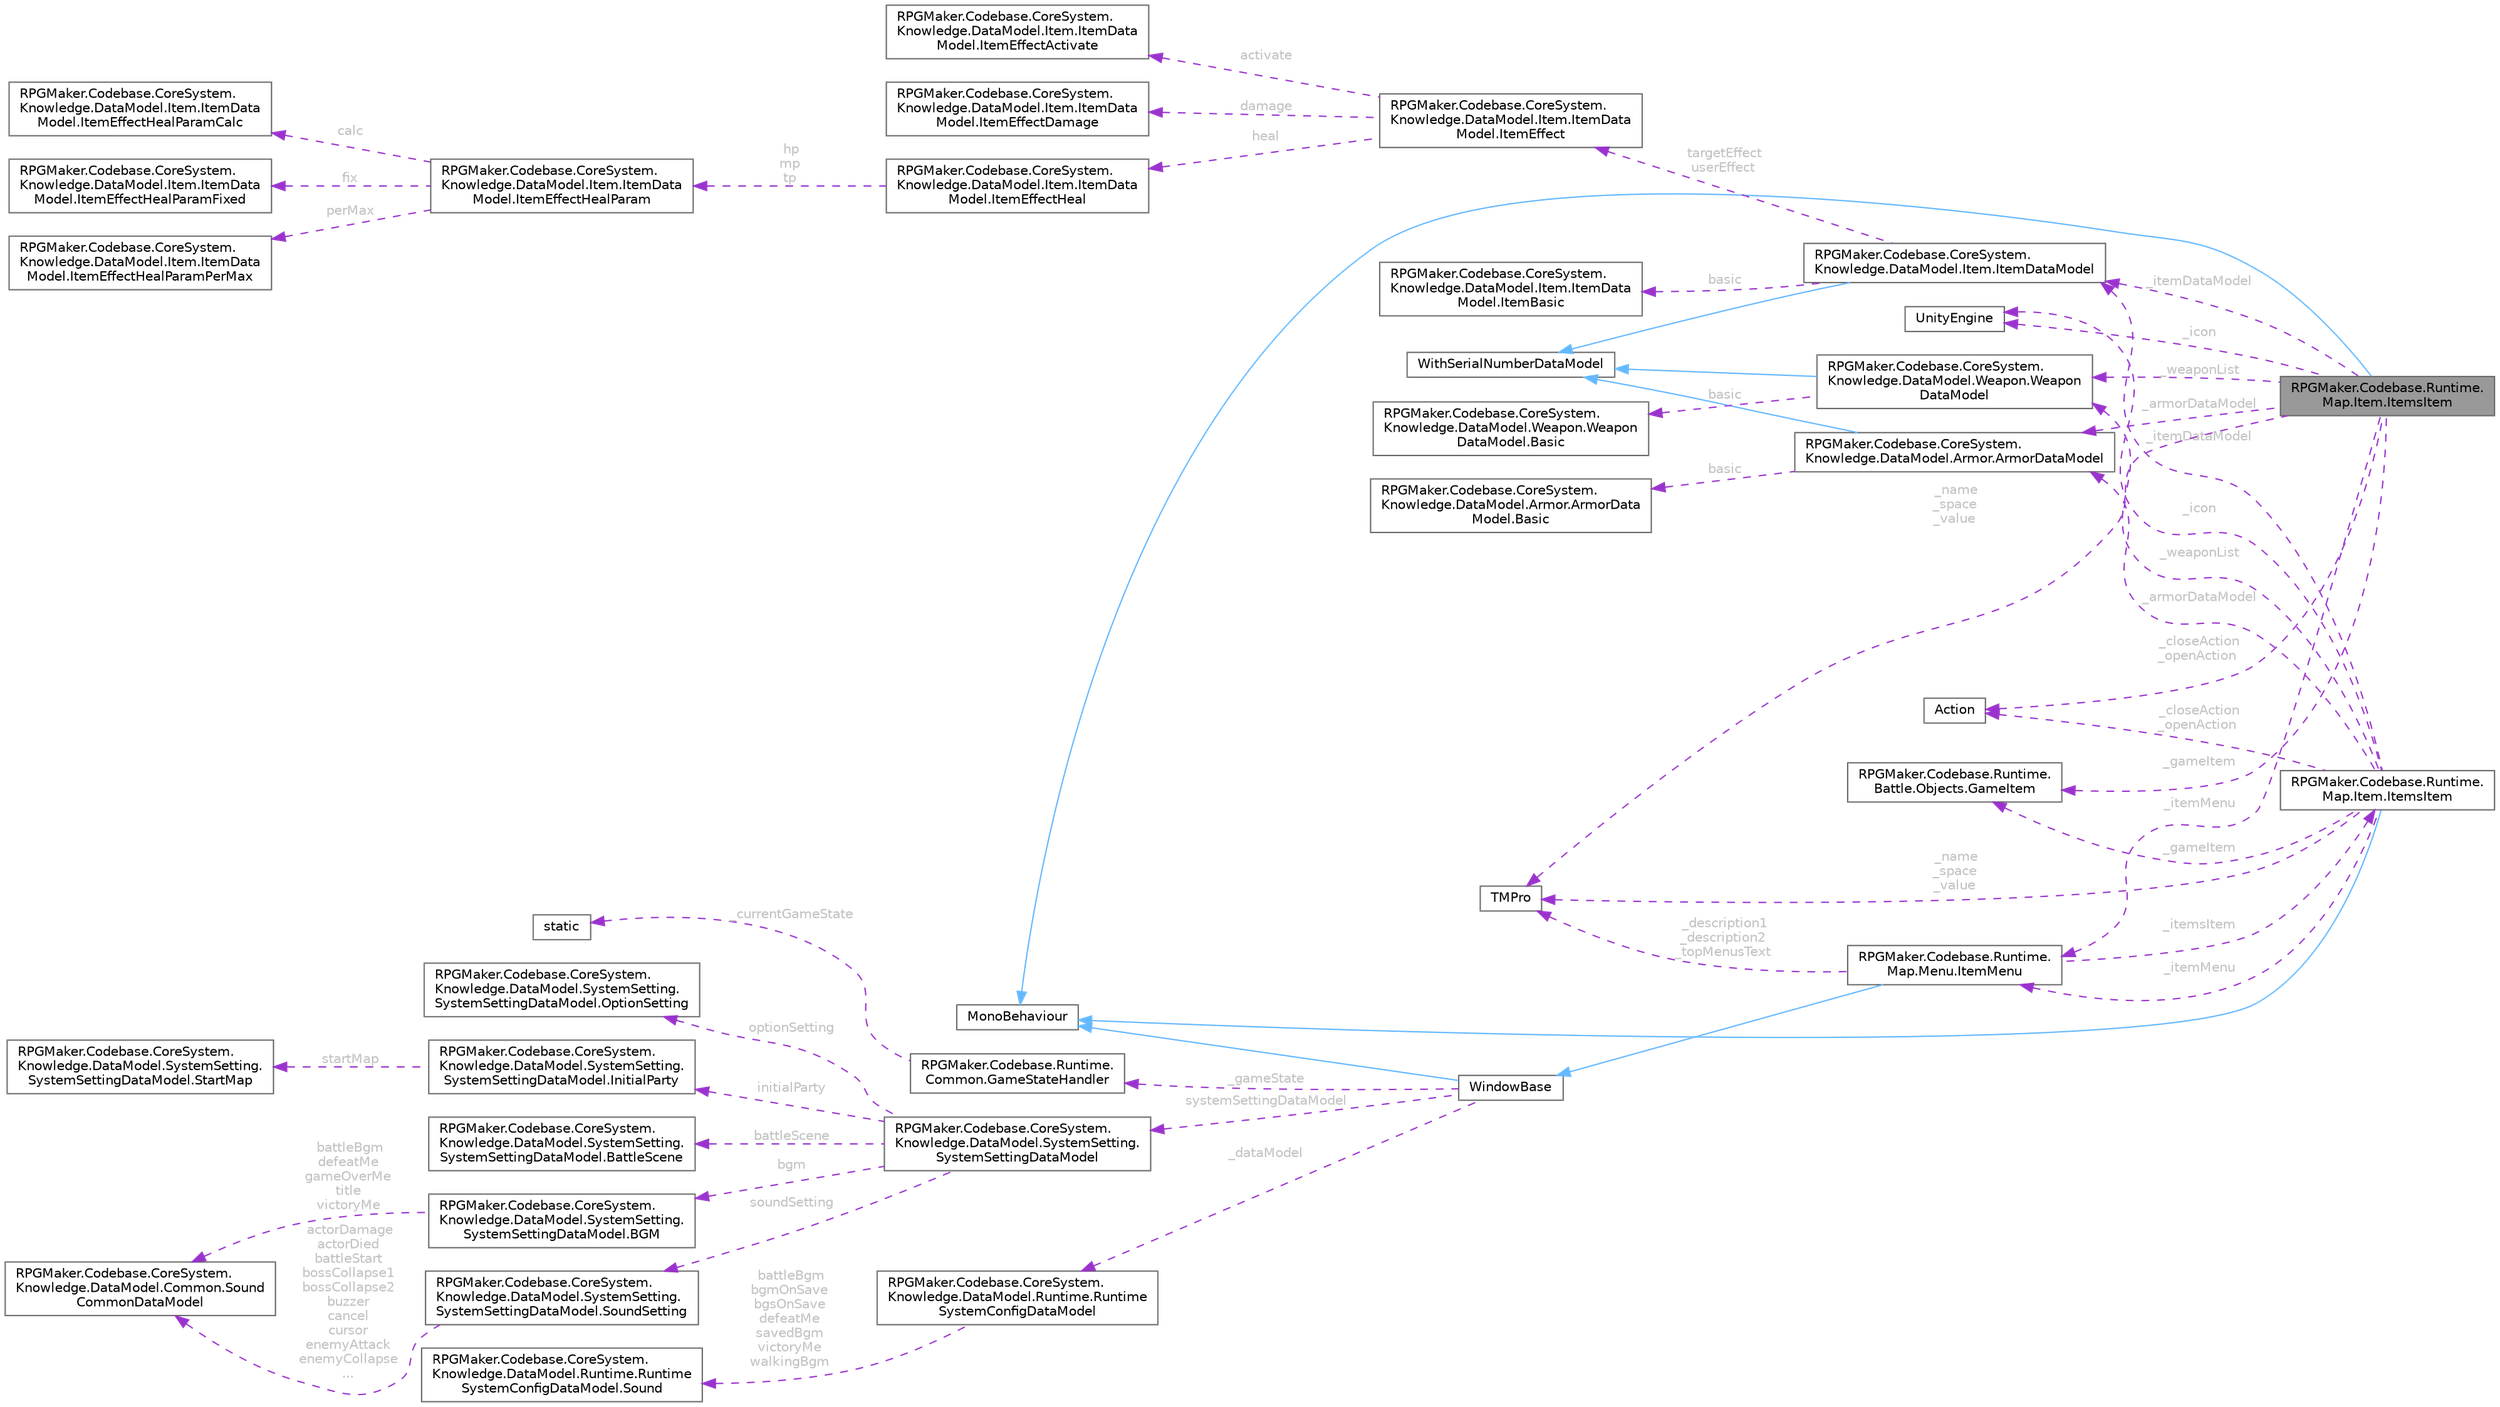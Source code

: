 digraph "RPGMaker.Codebase.Runtime.Map.Item.ItemsItem"
{
 // LATEX_PDF_SIZE
  bgcolor="transparent";
  edge [fontname=Helvetica,fontsize=10,labelfontname=Helvetica,labelfontsize=10];
  node [fontname=Helvetica,fontsize=10,shape=box,height=0.2,width=0.4];
  rankdir="LR";
  Node1 [id="Node000001",label="RPGMaker.Codebase.Runtime.\lMap.Item.ItemsItem",height=0.2,width=0.4,color="gray40", fillcolor="grey60", style="filled", fontcolor="black",tooltip="アイテムのアイテム"];
  Node2 -> Node1 [id="edge1_Node000001_Node000002",dir="back",color="steelblue1",style="solid",tooltip=" "];
  Node2 [id="Node000002",label="MonoBehaviour",height=0.2,width=0.4,color="gray40", fillcolor="white", style="filled",tooltip=" "];
  Node3 -> Node1 [id="edge2_Node000001_Node000003",dir="back",color="darkorchid3",style="dashed",tooltip=" ",label=" _armorDataModel",fontcolor="grey" ];
  Node3 [id="Node000003",label="RPGMaker.Codebase.CoreSystem.\lKnowledge.DataModel.Armor.ArmorDataModel",height=0.2,width=0.4,color="gray40", fillcolor="white", style="filled",URL="$dd/d35/class_r_p_g_maker_1_1_codebase_1_1_core_system_1_1_knowledge_1_1_data_model_1_1_armor_1_1_armor_data_model.html",tooltip="😁 防具データ・モデル"];
  Node4 -> Node3 [id="edge3_Node000003_Node000004",dir="back",color="steelblue1",style="solid",tooltip=" "];
  Node4 [id="Node000004",label="WithSerialNumberDataModel",height=0.2,width=0.4,color="gray40", fillcolor="white", style="filled",tooltip=" "];
  Node5 -> Node3 [id="edge4_Node000003_Node000005",dir="back",color="darkorchid3",style="dashed",tooltip=" ",label=" basic",fontcolor="grey" ];
  Node5 [id="Node000005",label="RPGMaker.Codebase.CoreSystem.\lKnowledge.DataModel.Armor.ArmorData\lModel.Basic",height=0.2,width=0.4,color="gray40", fillcolor="white", style="filled",URL="$d4/d6e/class_r_p_g_maker_1_1_codebase_1_1_core_system_1_1_knowledge_1_1_data_model_1_1_armor_1_1_armor_data_model_1_1_basic.html",tooltip="😁 基本"];
  Node6 -> Node1 [id="edge5_Node000001_Node000006",dir="back",color="darkorchid3",style="dashed",tooltip=" ",label=" _gameItem",fontcolor="grey" ];
  Node6 [id="Node000006",label="RPGMaker.Codebase.Runtime.\lBattle.Objects.GameItem",height=0.2,width=0.4,color="gray40", fillcolor="white", style="filled",URL="$df/d31/class_r_p_g_maker_1_1_codebase_1_1_runtime_1_1_battle_1_1_objects_1_1_game_item.html",tooltip="😁 アイテム全般とスキルをまとめて扱うクラス"];
  Node7 -> Node1 [id="edge6_Node000001_Node000007",dir="back",color="darkorchid3",style="dashed",tooltip=" ",label=" _icon",fontcolor="grey" ];
  Node7 [id="Node000007",label="UnityEngine",height=0.2,width=0.4,color="gray40", fillcolor="white", style="filled",tooltip=" "];
  Node8 -> Node1 [id="edge7_Node000001_Node000008",dir="back",color="darkorchid3",style="dashed",tooltip=" ",label=" _itemDataModel",fontcolor="grey" ];
  Node8 [id="Node000008",label="RPGMaker.Codebase.CoreSystem.\lKnowledge.DataModel.Item.ItemDataModel",height=0.2,width=0.4,color="gray40", fillcolor="white", style="filled",URL="$d7/d5c/class_r_p_g_maker_1_1_codebase_1_1_core_system_1_1_knowledge_1_1_data_model_1_1_item_1_1_item_data_model.html",tooltip="😁 アイテム・データ・モデル"];
  Node4 -> Node8 [id="edge8_Node000008_Node000004",dir="back",color="steelblue1",style="solid",tooltip=" "];
  Node9 -> Node8 [id="edge9_Node000008_Node000009",dir="back",color="darkorchid3",style="dashed",tooltip=" ",label=" basic",fontcolor="grey" ];
  Node9 [id="Node000009",label="RPGMaker.Codebase.CoreSystem.\lKnowledge.DataModel.Item.ItemData\lModel.ItemBasic",height=0.2,width=0.4,color="gray40", fillcolor="white", style="filled",URL="$de/dfa/class_r_p_g_maker_1_1_codebase_1_1_core_system_1_1_knowledge_1_1_data_model_1_1_item_1_1_item_data_model_1_1_item_basic.html",tooltip="😁 アイテム基本"];
  Node10 -> Node8 [id="edge10_Node000008_Node000010",dir="back",color="darkorchid3",style="dashed",tooltip=" ",label=" targetEffect\nuserEffect",fontcolor="grey" ];
  Node10 [id="Node000010",label="RPGMaker.Codebase.CoreSystem.\lKnowledge.DataModel.Item.ItemData\lModel.ItemEffect",height=0.2,width=0.4,color="gray40", fillcolor="white", style="filled",URL="$da/d6b/class_r_p_g_maker_1_1_codebase_1_1_core_system_1_1_knowledge_1_1_data_model_1_1_item_1_1_item_data_model_1_1_item_effect.html",tooltip="😁 アイテム効果"];
  Node11 -> Node10 [id="edge11_Node000010_Node000011",dir="back",color="darkorchid3",style="dashed",tooltip=" ",label=" activate",fontcolor="grey" ];
  Node11 [id="Node000011",label="RPGMaker.Codebase.CoreSystem.\lKnowledge.DataModel.Item.ItemData\lModel.ItemEffectActivate",height=0.2,width=0.4,color="gray40", fillcolor="white", style="filled",URL="$d5/d93/class_r_p_g_maker_1_1_codebase_1_1_core_system_1_1_knowledge_1_1_data_model_1_1_item_1_1_item_dad871374038246db29bebe07b733132dc.html",tooltip="😁 アイテム効果能動的"];
  Node12 -> Node10 [id="edge12_Node000010_Node000012",dir="back",color="darkorchid3",style="dashed",tooltip=" ",label=" damage",fontcolor="grey" ];
  Node12 [id="Node000012",label="RPGMaker.Codebase.CoreSystem.\lKnowledge.DataModel.Item.ItemData\lModel.ItemEffectDamage",height=0.2,width=0.4,color="gray40", fillcolor="white", style="filled",URL="$d8/d79/class_r_p_g_maker_1_1_codebase_1_1_core_system_1_1_knowledge_1_1_data_model_1_1_item_1_1_item_data_model_1_1_item_effect_damage.html",tooltip="😁 アイテム効果ダメージ"];
  Node13 -> Node10 [id="edge13_Node000010_Node000013",dir="back",color="darkorchid3",style="dashed",tooltip=" ",label=" heal",fontcolor="grey" ];
  Node13 [id="Node000013",label="RPGMaker.Codebase.CoreSystem.\lKnowledge.DataModel.Item.ItemData\lModel.ItemEffectHeal",height=0.2,width=0.4,color="gray40", fillcolor="white", style="filled",URL="$da/dd9/class_r_p_g_maker_1_1_codebase_1_1_core_system_1_1_knowledge_1_1_data_model_1_1_item_1_1_item_data_model_1_1_item_effect_heal.html",tooltip="😁 アイテム効果回復"];
  Node14 -> Node13 [id="edge14_Node000013_Node000014",dir="back",color="darkorchid3",style="dashed",tooltip=" ",label=" hp\nmp\ntp",fontcolor="grey" ];
  Node14 [id="Node000014",label="RPGMaker.Codebase.CoreSystem.\lKnowledge.DataModel.Item.ItemData\lModel.ItemEffectHealParam",height=0.2,width=0.4,color="gray40", fillcolor="white", style="filled",URL="$d5/d47/class_r_p_g_maker_1_1_codebase_1_1_core_system_1_1_knowledge_1_1_data_model_1_1_item_1_1_item_dacab2ede086ed47113d1625075c62bd47.html",tooltip="😁 アイテム効果回復引数"];
  Node15 -> Node14 [id="edge15_Node000014_Node000015",dir="back",color="darkorchid3",style="dashed",tooltip=" ",label=" calc",fontcolor="grey" ];
  Node15 [id="Node000015",label="RPGMaker.Codebase.CoreSystem.\lKnowledge.DataModel.Item.ItemData\lModel.ItemEffectHealParamCalc",height=0.2,width=0.4,color="gray40", fillcolor="white", style="filled",URL="$d7/d63/class_r_p_g_maker_1_1_codebase_1_1_core_system_1_1_knowledge_1_1_data_model_1_1_item_1_1_item_da5a0e23e3d4d4eb3e3ad1b12c7e163d14.html",tooltip="😁 アイテム効果回復引数計算"];
  Node16 -> Node14 [id="edge16_Node000014_Node000016",dir="back",color="darkorchid3",style="dashed",tooltip=" ",label=" fix",fontcolor="grey" ];
  Node16 [id="Node000016",label="RPGMaker.Codebase.CoreSystem.\lKnowledge.DataModel.Item.ItemData\lModel.ItemEffectHealParamFixed",height=0.2,width=0.4,color="gray40", fillcolor="white", style="filled",URL="$d1/daa/class_r_p_g_maker_1_1_codebase_1_1_core_system_1_1_knowledge_1_1_data_model_1_1_item_1_1_item_da8e1c06acc27a8c229bf958ee208385a2.html",tooltip="😁 アイテム効果回復引数固定"];
  Node17 -> Node14 [id="edge17_Node000014_Node000017",dir="back",color="darkorchid3",style="dashed",tooltip=" ",label=" perMax",fontcolor="grey" ];
  Node17 [id="Node000017",label="RPGMaker.Codebase.CoreSystem.\lKnowledge.DataModel.Item.ItemData\lModel.ItemEffectHealParamPerMax",height=0.2,width=0.4,color="gray40", fillcolor="white", style="filled",URL="$d0/d97/class_r_p_g_maker_1_1_codebase_1_1_core_system_1_1_knowledge_1_1_data_model_1_1_item_1_1_item_da3202a76bb593e437ed185e76012a2112.html",tooltip="😁 アイテム効果回復引数ＰＥＲ最大"];
  Node18 -> Node1 [id="edge18_Node000001_Node000018",dir="back",color="darkorchid3",style="dashed",tooltip=" ",label=" _itemMenu",fontcolor="grey" ];
  Node18 [id="Node000018",label="RPGMaker.Codebase.Runtime.\lMap.Menu.ItemMenu",height=0.2,width=0.4,color="gray40", fillcolor="white", style="filled",URL="$d3/d77/class_r_p_g_maker_1_1_codebase_1_1_runtime_1_1_map_1_1_menu_1_1_item_menu.html",tooltip="アイテム・メニュー"];
  Node19 -> Node18 [id="edge19_Node000018_Node000019",dir="back",color="steelblue1",style="solid",tooltip=" "];
  Node19 [id="Node000019",label="WindowBase",height=0.2,width=0.4,color="gray40", fillcolor="white", style="filled",URL="$d4/d52/class_r_p_g_maker_1_1_codebase_1_1_runtime_1_1_common_1_1_window_base.html",tooltip="ウィンドウ・ベース"];
  Node2 -> Node19 [id="edge20_Node000019_Node000002",dir="back",color="steelblue1",style="solid",tooltip=" "];
  Node20 -> Node19 [id="edge21_Node000019_Node000020",dir="back",color="darkorchid3",style="dashed",tooltip=" ",label=" _gameState",fontcolor="grey" ];
  Node20 [id="Node000020",label="RPGMaker.Codebase.Runtime.\lCommon.GameStateHandler",height=0.2,width=0.4,color="gray40", fillcolor="white", style="filled",URL="$de/d2c/class_r_p_g_maker_1_1_codebase_1_1_runtime_1_1_common_1_1_game_state_handler.html",tooltip="😁 ゲーム実行中の、ゲームの状態を保持するクラス"];
  Node21 -> Node20 [id="edge22_Node000020_Node000021",dir="back",color="darkorchid3",style="dashed",tooltip=" ",label=" _currentGameState",fontcolor="grey" ];
  Node21 [id="Node000021",label="static",height=0.2,width=0.4,color="gray40", fillcolor="white", style="filled",tooltip=" "];
  Node22 -> Node19 [id="edge23_Node000019_Node000022",dir="back",color="darkorchid3",style="dashed",tooltip=" ",label=" systemSettingDataModel",fontcolor="grey" ];
  Node22 [id="Node000022",label="RPGMaker.Codebase.CoreSystem.\lKnowledge.DataModel.SystemSetting.\lSystemSettingDataModel",height=0.2,width=0.4,color="gray40", fillcolor="white", style="filled",URL="$d0/dd2/class_r_p_g_maker_1_1_codebase_1_1_core_system_1_1_knowledge_1_1_data_model_1_1_system_setting_1_1_system_setting_data_model.html",tooltip="😁 システム設定データ・モデル"];
  Node23 -> Node22 [id="edge24_Node000022_Node000023",dir="back",color="darkorchid3",style="dashed",tooltip=" ",label=" battleScene",fontcolor="grey" ];
  Node23 [id="Node000023",label="RPGMaker.Codebase.CoreSystem.\lKnowledge.DataModel.SystemSetting.\lSystemSettingDataModel.BattleScene",height=0.2,width=0.4,color="gray40", fillcolor="white", style="filled",URL="$df/d0c/class_r_p_g_maker_1_1_codebase_1_1_core_system_1_1_knowledge_1_1_data_model_1_1_system_setting_17ce0ed53697912195b01e8a552e37932.html",tooltip="😁 戦闘シーン"];
  Node24 -> Node22 [id="edge25_Node000022_Node000024",dir="back",color="darkorchid3",style="dashed",tooltip=" ",label=" bgm",fontcolor="grey" ];
  Node24 [id="Node000024",label="RPGMaker.Codebase.CoreSystem.\lKnowledge.DataModel.SystemSetting.\lSystemSettingDataModel.BGM",height=0.2,width=0.4,color="gray40", fillcolor="white", style="filled",URL="$d8/d7d/class_r_p_g_maker_1_1_codebase_1_1_core_system_1_1_knowledge_1_1_data_model_1_1_system_setting_13c37c0ac7a3e126c1b06c1462a6db3a9.html",tooltip="😁 背景音楽"];
  Node25 -> Node24 [id="edge26_Node000024_Node000025",dir="back",color="darkorchid3",style="dashed",tooltip=" ",label=" battleBgm\ndefeatMe\ngameOverMe\ntitle\nvictoryMe",fontcolor="grey" ];
  Node25 [id="Node000025",label="RPGMaker.Codebase.CoreSystem.\lKnowledge.DataModel.Common.Sound\lCommonDataModel",height=0.2,width=0.4,color="gray40", fillcolor="white", style="filled",URL="$df/dcd/class_r_p_g_maker_1_1_codebase_1_1_core_system_1_1_knowledge_1_1_data_model_1_1_common_1_1_sound_common_data_model.html",tooltip="😁 音共通データ・モデル"];
  Node26 -> Node22 [id="edge27_Node000022_Node000026",dir="back",color="darkorchid3",style="dashed",tooltip=" ",label=" initialParty",fontcolor="grey" ];
  Node26 [id="Node000026",label="RPGMaker.Codebase.CoreSystem.\lKnowledge.DataModel.SystemSetting.\lSystemSettingDataModel.InitialParty",height=0.2,width=0.4,color="gray40", fillcolor="white", style="filled",URL="$dc/dfb/class_r_p_g_maker_1_1_codebase_1_1_core_system_1_1_knowledge_1_1_data_model_1_1_system_setting_1539107dbc80fc9072f4fd2f8782921fe.html",tooltip="😁 初期パーティー"];
  Node27 -> Node26 [id="edge28_Node000026_Node000027",dir="back",color="darkorchid3",style="dashed",tooltip=" ",label=" startMap",fontcolor="grey" ];
  Node27 [id="Node000027",label="RPGMaker.Codebase.CoreSystem.\lKnowledge.DataModel.SystemSetting.\lSystemSettingDataModel.StartMap",height=0.2,width=0.4,color="gray40", fillcolor="white", style="filled",URL="$dd/d74/class_r_p_g_maker_1_1_codebase_1_1_core_system_1_1_knowledge_1_1_data_model_1_1_system_setting_1783ee6b6efe4675c8c39db7c7a3a93f6.html",tooltip="😁 開始マップ"];
  Node28 -> Node22 [id="edge29_Node000022_Node000028",dir="back",color="darkorchid3",style="dashed",tooltip=" ",label=" optionSetting",fontcolor="grey" ];
  Node28 [id="Node000028",label="RPGMaker.Codebase.CoreSystem.\lKnowledge.DataModel.SystemSetting.\lSystemSettingDataModel.OptionSetting",height=0.2,width=0.4,color="gray40", fillcolor="white", style="filled",URL="$d8/d86/class_r_p_g_maker_1_1_codebase_1_1_core_system_1_1_knowledge_1_1_data_model_1_1_system_setting_10d0bcdd35160aa829ac5668189dd2dd2.html",tooltip="😁 オプション設定"];
  Node29 -> Node22 [id="edge30_Node000022_Node000029",dir="back",color="darkorchid3",style="dashed",tooltip=" ",label=" soundSetting",fontcolor="grey" ];
  Node29 [id="Node000029",label="RPGMaker.Codebase.CoreSystem.\lKnowledge.DataModel.SystemSetting.\lSystemSettingDataModel.SoundSetting",height=0.2,width=0.4,color="gray40", fillcolor="white", style="filled",URL="$d9/d59/class_r_p_g_maker_1_1_codebase_1_1_core_system_1_1_knowledge_1_1_data_model_1_1_system_setting_1fc90e68ad3a4642899cf508b2c75ae0f.html",tooltip="😁 音設定"];
  Node25 -> Node29 [id="edge31_Node000029_Node000025",dir="back",color="darkorchid3",style="dashed",tooltip=" ",label=" actorDamage\nactorDied\nbattleStart\nbossCollapse1\nbossCollapse2\nbuzzer\ncancel\ncursor\nenemyAttack\nenemyCollapse\n...",fontcolor="grey" ];
  Node30 -> Node19 [id="edge32_Node000019_Node000030",dir="back",color="darkorchid3",style="dashed",tooltip=" ",label=" _dataModel",fontcolor="grey" ];
  Node30 [id="Node000030",label="RPGMaker.Codebase.CoreSystem.\lKnowledge.DataModel.Runtime.Runtime\lSystemConfigDataModel",height=0.2,width=0.4,color="gray40", fillcolor="white", style="filled",URL="$dc/d28/class_r_p_g_maker_1_1_codebase_1_1_core_system_1_1_knowledge_1_1_data_model_1_1_runtime_1_1_runtime_system_config_data_model.html",tooltip="😁 実行時システム設定データ・モデル"];
  Node31 -> Node30 [id="edge33_Node000030_Node000031",dir="back",color="darkorchid3",style="dashed",tooltip=" ",label=" battleBgm\nbgmOnSave\nbgsOnSave\ndefeatMe\nsavedBgm\nvictoryMe\nwalkingBgm",fontcolor="grey" ];
  Node31 [id="Node000031",label="RPGMaker.Codebase.CoreSystem.\lKnowledge.DataModel.Runtime.Runtime\lSystemConfigDataModel.Sound",height=0.2,width=0.4,color="gray40", fillcolor="white", style="filled",URL="$de/d30/class_r_p_g_maker_1_1_codebase_1_1_core_system_1_1_knowledge_1_1_data_model_1_1_runtime_1_1_runtc183c944cc34eae5d27229c3eef23a60.html",tooltip="😁 音"];
  Node32 -> Node18 [id="edge34_Node000018_Node000032",dir="back",color="darkorchid3",style="dashed",tooltip=" ",label=" _description1\n_description2\n_topMenusText",fontcolor="grey" ];
  Node32 [id="Node000032",label="TMPro",height=0.2,width=0.4,color="gray40", fillcolor="white", style="filled",tooltip=" "];
  Node33 -> Node18 [id="edge35_Node000018_Node000033",dir="back",color="darkorchid3",style="dashed",tooltip=" ",label=" _itemsItem",fontcolor="grey" ];
  Node33 [id="Node000033",label="RPGMaker.Codebase.Runtime.\lMap.Item.ItemsItem",height=0.2,width=0.4,color="gray40", fillcolor="white", style="filled",URL="$d5/d49/class_r_p_g_maker_1_1_codebase_1_1_runtime_1_1_map_1_1_item_1_1_items_item.html",tooltip="アイテムのアイテム"];
  Node2 -> Node33 [id="edge36_Node000033_Node000002",dir="back",color="steelblue1",style="solid",tooltip=" "];
  Node3 -> Node33 [id="edge37_Node000033_Node000003",dir="back",color="darkorchid3",style="dashed",tooltip=" ",label=" _armorDataModel",fontcolor="grey" ];
  Node6 -> Node33 [id="edge38_Node000033_Node000006",dir="back",color="darkorchid3",style="dashed",tooltip=" ",label=" _gameItem",fontcolor="grey" ];
  Node7 -> Node33 [id="edge39_Node000033_Node000007",dir="back",color="darkorchid3",style="dashed",tooltip=" ",label=" _icon",fontcolor="grey" ];
  Node8 -> Node33 [id="edge40_Node000033_Node000008",dir="back",color="darkorchid3",style="dashed",tooltip=" ",label=" _itemDataModel",fontcolor="grey" ];
  Node18 -> Node33 [id="edge41_Node000033_Node000018",dir="back",color="darkorchid3",style="dashed",tooltip=" ",label=" _itemMenu",fontcolor="grey" ];
  Node32 -> Node33 [id="edge42_Node000033_Node000032",dir="back",color="darkorchid3",style="dashed",tooltip=" ",label=" _name\n_space\n_value",fontcolor="grey" ];
  Node34 -> Node33 [id="edge43_Node000033_Node000034",dir="back",color="darkorchid3",style="dashed",tooltip=" ",label=" _weaponList",fontcolor="grey" ];
  Node34 [id="Node000034",label="RPGMaker.Codebase.CoreSystem.\lKnowledge.DataModel.Weapon.Weapon\lDataModel",height=0.2,width=0.4,color="gray40", fillcolor="white", style="filled",URL="$dc/dfb/class_r_p_g_maker_1_1_codebase_1_1_core_system_1_1_knowledge_1_1_data_model_1_1_weapon_1_1_weapon_data_model.html",tooltip="😁 武器データ・モデル"];
  Node4 -> Node34 [id="edge44_Node000034_Node000004",dir="back",color="steelblue1",style="solid",tooltip=" "];
  Node35 -> Node34 [id="edge45_Node000034_Node000035",dir="back",color="darkorchid3",style="dashed",tooltip=" ",label=" basic",fontcolor="grey" ];
  Node35 [id="Node000035",label="RPGMaker.Codebase.CoreSystem.\lKnowledge.DataModel.Weapon.Weapon\lDataModel.Basic",height=0.2,width=0.4,color="gray40", fillcolor="white", style="filled",URL="$dd/dea/class_r_p_g_maker_1_1_codebase_1_1_core_system_1_1_knowledge_1_1_data_model_1_1_weapon_1_1_weapon_data_model_1_1_basic.html",tooltip="😁 基本"];
  Node36 -> Node33 [id="edge46_Node000033_Node000036",dir="back",color="darkorchid3",style="dashed",tooltip=" ",label=" _closeAction\n_openAction",fontcolor="grey" ];
  Node36 [id="Node000036",label="Action",height=0.2,width=0.4,color="gray40", fillcolor="white", style="filled",tooltip=" "];
  Node32 -> Node1 [id="edge47_Node000001_Node000032",dir="back",color="darkorchid3",style="dashed",tooltip=" ",label=" _name\n_space\n_value",fontcolor="grey" ];
  Node34 -> Node1 [id="edge48_Node000001_Node000034",dir="back",color="darkorchid3",style="dashed",tooltip=" ",label=" _weaponList",fontcolor="grey" ];
  Node36 -> Node1 [id="edge49_Node000001_Node000036",dir="back",color="darkorchid3",style="dashed",tooltip=" ",label=" _closeAction\n_openAction",fontcolor="grey" ];
}
